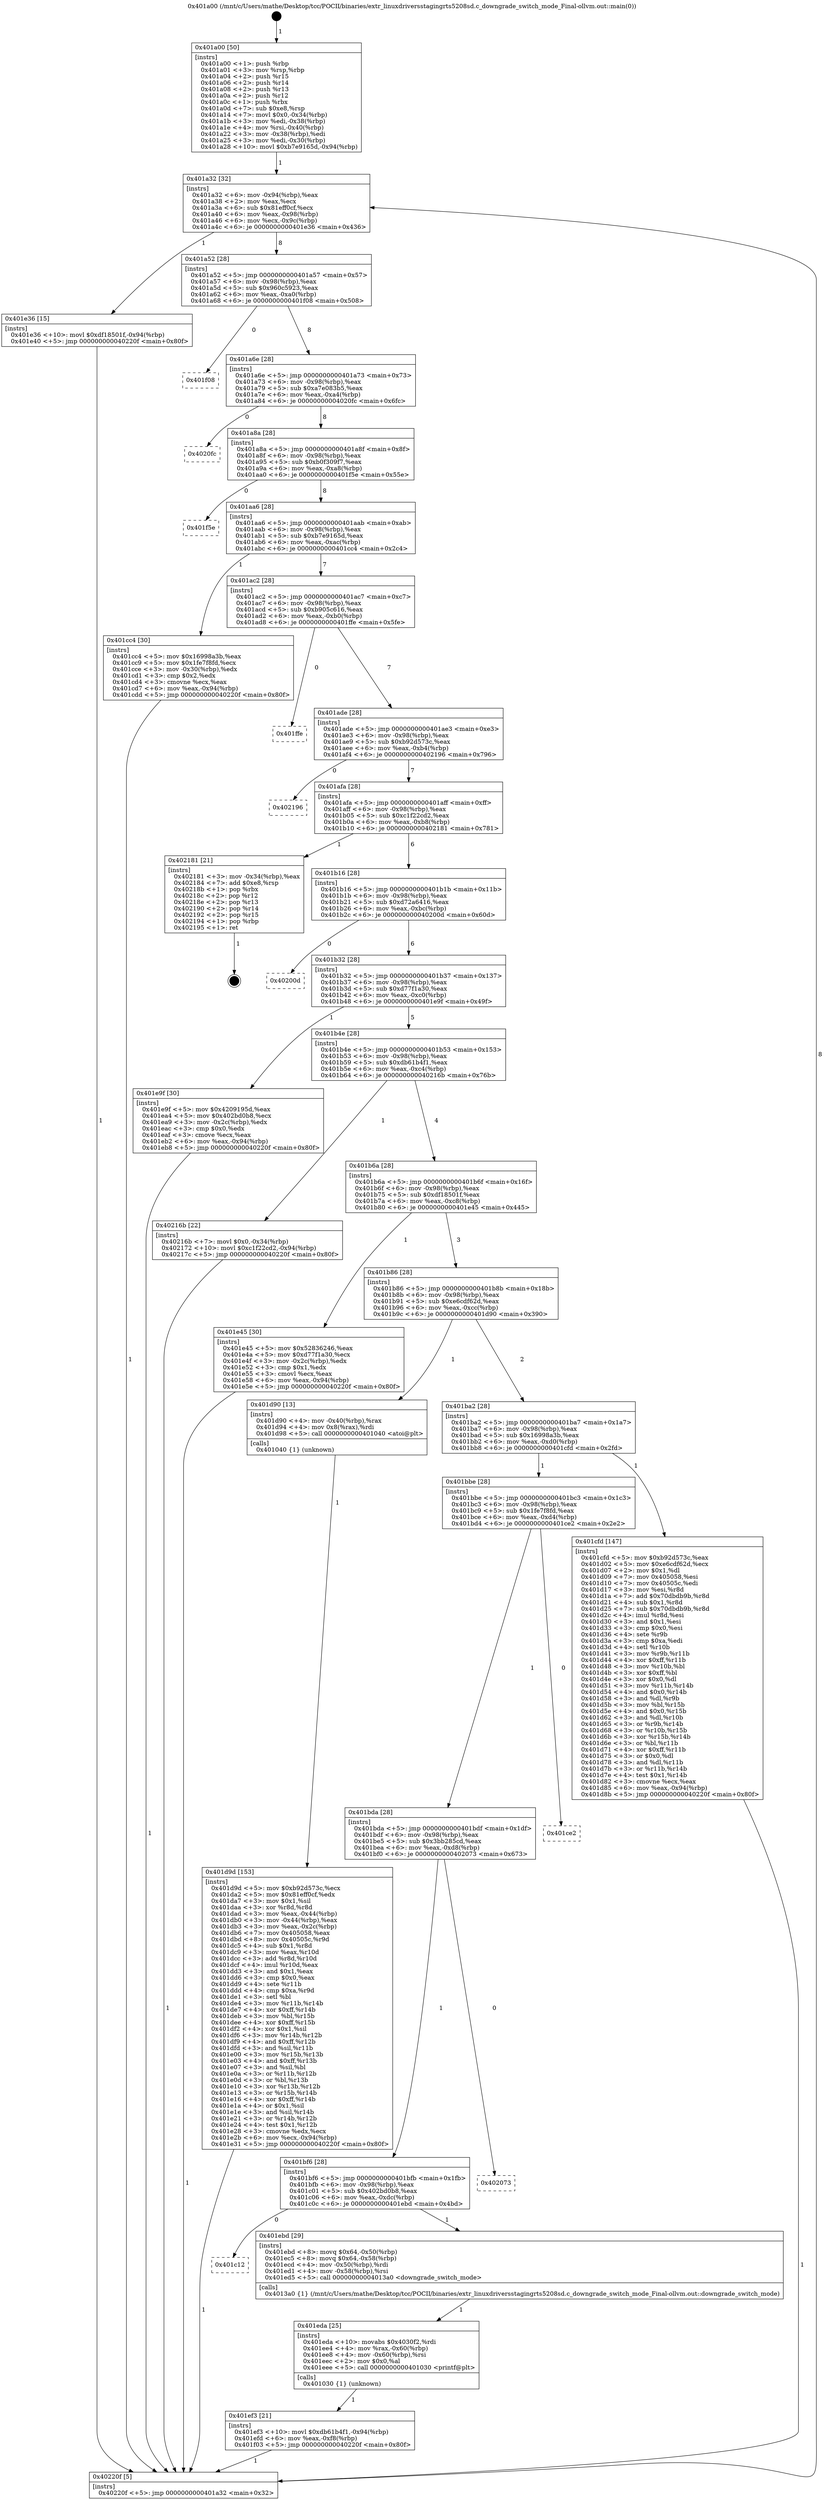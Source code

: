 digraph "0x401a00" {
  label = "0x401a00 (/mnt/c/Users/mathe/Desktop/tcc/POCII/binaries/extr_linuxdriversstagingrts5208sd.c_downgrade_switch_mode_Final-ollvm.out::main(0))"
  labelloc = "t"
  node[shape=record]

  Entry [label="",width=0.3,height=0.3,shape=circle,fillcolor=black,style=filled]
  "0x401a32" [label="{
     0x401a32 [32]\l
     | [instrs]\l
     &nbsp;&nbsp;0x401a32 \<+6\>: mov -0x94(%rbp),%eax\l
     &nbsp;&nbsp;0x401a38 \<+2\>: mov %eax,%ecx\l
     &nbsp;&nbsp;0x401a3a \<+6\>: sub $0x81eff0cf,%ecx\l
     &nbsp;&nbsp;0x401a40 \<+6\>: mov %eax,-0x98(%rbp)\l
     &nbsp;&nbsp;0x401a46 \<+6\>: mov %ecx,-0x9c(%rbp)\l
     &nbsp;&nbsp;0x401a4c \<+6\>: je 0000000000401e36 \<main+0x436\>\l
  }"]
  "0x401e36" [label="{
     0x401e36 [15]\l
     | [instrs]\l
     &nbsp;&nbsp;0x401e36 \<+10\>: movl $0xdf18501f,-0x94(%rbp)\l
     &nbsp;&nbsp;0x401e40 \<+5\>: jmp 000000000040220f \<main+0x80f\>\l
  }"]
  "0x401a52" [label="{
     0x401a52 [28]\l
     | [instrs]\l
     &nbsp;&nbsp;0x401a52 \<+5\>: jmp 0000000000401a57 \<main+0x57\>\l
     &nbsp;&nbsp;0x401a57 \<+6\>: mov -0x98(%rbp),%eax\l
     &nbsp;&nbsp;0x401a5d \<+5\>: sub $0x960c5923,%eax\l
     &nbsp;&nbsp;0x401a62 \<+6\>: mov %eax,-0xa0(%rbp)\l
     &nbsp;&nbsp;0x401a68 \<+6\>: je 0000000000401f08 \<main+0x508\>\l
  }"]
  Exit [label="",width=0.3,height=0.3,shape=circle,fillcolor=black,style=filled,peripheries=2]
  "0x401f08" [label="{
     0x401f08\l
  }", style=dashed]
  "0x401a6e" [label="{
     0x401a6e [28]\l
     | [instrs]\l
     &nbsp;&nbsp;0x401a6e \<+5\>: jmp 0000000000401a73 \<main+0x73\>\l
     &nbsp;&nbsp;0x401a73 \<+6\>: mov -0x98(%rbp),%eax\l
     &nbsp;&nbsp;0x401a79 \<+5\>: sub $0xa7e083b5,%eax\l
     &nbsp;&nbsp;0x401a7e \<+6\>: mov %eax,-0xa4(%rbp)\l
     &nbsp;&nbsp;0x401a84 \<+6\>: je 00000000004020fc \<main+0x6fc\>\l
  }"]
  "0x401ef3" [label="{
     0x401ef3 [21]\l
     | [instrs]\l
     &nbsp;&nbsp;0x401ef3 \<+10\>: movl $0xdb61b4f1,-0x94(%rbp)\l
     &nbsp;&nbsp;0x401efd \<+6\>: mov %eax,-0xf8(%rbp)\l
     &nbsp;&nbsp;0x401f03 \<+5\>: jmp 000000000040220f \<main+0x80f\>\l
  }"]
  "0x4020fc" [label="{
     0x4020fc\l
  }", style=dashed]
  "0x401a8a" [label="{
     0x401a8a [28]\l
     | [instrs]\l
     &nbsp;&nbsp;0x401a8a \<+5\>: jmp 0000000000401a8f \<main+0x8f\>\l
     &nbsp;&nbsp;0x401a8f \<+6\>: mov -0x98(%rbp),%eax\l
     &nbsp;&nbsp;0x401a95 \<+5\>: sub $0xb0f309f7,%eax\l
     &nbsp;&nbsp;0x401a9a \<+6\>: mov %eax,-0xa8(%rbp)\l
     &nbsp;&nbsp;0x401aa0 \<+6\>: je 0000000000401f5e \<main+0x55e\>\l
  }"]
  "0x401eda" [label="{
     0x401eda [25]\l
     | [instrs]\l
     &nbsp;&nbsp;0x401eda \<+10\>: movabs $0x4030f2,%rdi\l
     &nbsp;&nbsp;0x401ee4 \<+4\>: mov %rax,-0x60(%rbp)\l
     &nbsp;&nbsp;0x401ee8 \<+4\>: mov -0x60(%rbp),%rsi\l
     &nbsp;&nbsp;0x401eec \<+2\>: mov $0x0,%al\l
     &nbsp;&nbsp;0x401eee \<+5\>: call 0000000000401030 \<printf@plt\>\l
     | [calls]\l
     &nbsp;&nbsp;0x401030 \{1\} (unknown)\l
  }"]
  "0x401f5e" [label="{
     0x401f5e\l
  }", style=dashed]
  "0x401aa6" [label="{
     0x401aa6 [28]\l
     | [instrs]\l
     &nbsp;&nbsp;0x401aa6 \<+5\>: jmp 0000000000401aab \<main+0xab\>\l
     &nbsp;&nbsp;0x401aab \<+6\>: mov -0x98(%rbp),%eax\l
     &nbsp;&nbsp;0x401ab1 \<+5\>: sub $0xb7e9165d,%eax\l
     &nbsp;&nbsp;0x401ab6 \<+6\>: mov %eax,-0xac(%rbp)\l
     &nbsp;&nbsp;0x401abc \<+6\>: je 0000000000401cc4 \<main+0x2c4\>\l
  }"]
  "0x401c12" [label="{
     0x401c12\l
  }", style=dashed]
  "0x401cc4" [label="{
     0x401cc4 [30]\l
     | [instrs]\l
     &nbsp;&nbsp;0x401cc4 \<+5\>: mov $0x16998a3b,%eax\l
     &nbsp;&nbsp;0x401cc9 \<+5\>: mov $0x1fe7f8fd,%ecx\l
     &nbsp;&nbsp;0x401cce \<+3\>: mov -0x30(%rbp),%edx\l
     &nbsp;&nbsp;0x401cd1 \<+3\>: cmp $0x2,%edx\l
     &nbsp;&nbsp;0x401cd4 \<+3\>: cmovne %ecx,%eax\l
     &nbsp;&nbsp;0x401cd7 \<+6\>: mov %eax,-0x94(%rbp)\l
     &nbsp;&nbsp;0x401cdd \<+5\>: jmp 000000000040220f \<main+0x80f\>\l
  }"]
  "0x401ac2" [label="{
     0x401ac2 [28]\l
     | [instrs]\l
     &nbsp;&nbsp;0x401ac2 \<+5\>: jmp 0000000000401ac7 \<main+0xc7\>\l
     &nbsp;&nbsp;0x401ac7 \<+6\>: mov -0x98(%rbp),%eax\l
     &nbsp;&nbsp;0x401acd \<+5\>: sub $0xb905c616,%eax\l
     &nbsp;&nbsp;0x401ad2 \<+6\>: mov %eax,-0xb0(%rbp)\l
     &nbsp;&nbsp;0x401ad8 \<+6\>: je 0000000000401ffe \<main+0x5fe\>\l
  }"]
  "0x40220f" [label="{
     0x40220f [5]\l
     | [instrs]\l
     &nbsp;&nbsp;0x40220f \<+5\>: jmp 0000000000401a32 \<main+0x32\>\l
  }"]
  "0x401a00" [label="{
     0x401a00 [50]\l
     | [instrs]\l
     &nbsp;&nbsp;0x401a00 \<+1\>: push %rbp\l
     &nbsp;&nbsp;0x401a01 \<+3\>: mov %rsp,%rbp\l
     &nbsp;&nbsp;0x401a04 \<+2\>: push %r15\l
     &nbsp;&nbsp;0x401a06 \<+2\>: push %r14\l
     &nbsp;&nbsp;0x401a08 \<+2\>: push %r13\l
     &nbsp;&nbsp;0x401a0a \<+2\>: push %r12\l
     &nbsp;&nbsp;0x401a0c \<+1\>: push %rbx\l
     &nbsp;&nbsp;0x401a0d \<+7\>: sub $0xe8,%rsp\l
     &nbsp;&nbsp;0x401a14 \<+7\>: movl $0x0,-0x34(%rbp)\l
     &nbsp;&nbsp;0x401a1b \<+3\>: mov %edi,-0x38(%rbp)\l
     &nbsp;&nbsp;0x401a1e \<+4\>: mov %rsi,-0x40(%rbp)\l
     &nbsp;&nbsp;0x401a22 \<+3\>: mov -0x38(%rbp),%edi\l
     &nbsp;&nbsp;0x401a25 \<+3\>: mov %edi,-0x30(%rbp)\l
     &nbsp;&nbsp;0x401a28 \<+10\>: movl $0xb7e9165d,-0x94(%rbp)\l
  }"]
  "0x401ebd" [label="{
     0x401ebd [29]\l
     | [instrs]\l
     &nbsp;&nbsp;0x401ebd \<+8\>: movq $0x64,-0x50(%rbp)\l
     &nbsp;&nbsp;0x401ec5 \<+8\>: movq $0x64,-0x58(%rbp)\l
     &nbsp;&nbsp;0x401ecd \<+4\>: mov -0x50(%rbp),%rdi\l
     &nbsp;&nbsp;0x401ed1 \<+4\>: mov -0x58(%rbp),%rsi\l
     &nbsp;&nbsp;0x401ed5 \<+5\>: call 00000000004013a0 \<downgrade_switch_mode\>\l
     | [calls]\l
     &nbsp;&nbsp;0x4013a0 \{1\} (/mnt/c/Users/mathe/Desktop/tcc/POCII/binaries/extr_linuxdriversstagingrts5208sd.c_downgrade_switch_mode_Final-ollvm.out::downgrade_switch_mode)\l
  }"]
  "0x401ffe" [label="{
     0x401ffe\l
  }", style=dashed]
  "0x401ade" [label="{
     0x401ade [28]\l
     | [instrs]\l
     &nbsp;&nbsp;0x401ade \<+5\>: jmp 0000000000401ae3 \<main+0xe3\>\l
     &nbsp;&nbsp;0x401ae3 \<+6\>: mov -0x98(%rbp),%eax\l
     &nbsp;&nbsp;0x401ae9 \<+5\>: sub $0xb92d573c,%eax\l
     &nbsp;&nbsp;0x401aee \<+6\>: mov %eax,-0xb4(%rbp)\l
     &nbsp;&nbsp;0x401af4 \<+6\>: je 0000000000402196 \<main+0x796\>\l
  }"]
  "0x401bf6" [label="{
     0x401bf6 [28]\l
     | [instrs]\l
     &nbsp;&nbsp;0x401bf6 \<+5\>: jmp 0000000000401bfb \<main+0x1fb\>\l
     &nbsp;&nbsp;0x401bfb \<+6\>: mov -0x98(%rbp),%eax\l
     &nbsp;&nbsp;0x401c01 \<+5\>: sub $0x402bd0b8,%eax\l
     &nbsp;&nbsp;0x401c06 \<+6\>: mov %eax,-0xdc(%rbp)\l
     &nbsp;&nbsp;0x401c0c \<+6\>: je 0000000000401ebd \<main+0x4bd\>\l
  }"]
  "0x402196" [label="{
     0x402196\l
  }", style=dashed]
  "0x401afa" [label="{
     0x401afa [28]\l
     | [instrs]\l
     &nbsp;&nbsp;0x401afa \<+5\>: jmp 0000000000401aff \<main+0xff\>\l
     &nbsp;&nbsp;0x401aff \<+6\>: mov -0x98(%rbp),%eax\l
     &nbsp;&nbsp;0x401b05 \<+5\>: sub $0xc1f22cd2,%eax\l
     &nbsp;&nbsp;0x401b0a \<+6\>: mov %eax,-0xb8(%rbp)\l
     &nbsp;&nbsp;0x401b10 \<+6\>: je 0000000000402181 \<main+0x781\>\l
  }"]
  "0x402073" [label="{
     0x402073\l
  }", style=dashed]
  "0x402181" [label="{
     0x402181 [21]\l
     | [instrs]\l
     &nbsp;&nbsp;0x402181 \<+3\>: mov -0x34(%rbp),%eax\l
     &nbsp;&nbsp;0x402184 \<+7\>: add $0xe8,%rsp\l
     &nbsp;&nbsp;0x40218b \<+1\>: pop %rbx\l
     &nbsp;&nbsp;0x40218c \<+2\>: pop %r12\l
     &nbsp;&nbsp;0x40218e \<+2\>: pop %r13\l
     &nbsp;&nbsp;0x402190 \<+2\>: pop %r14\l
     &nbsp;&nbsp;0x402192 \<+2\>: pop %r15\l
     &nbsp;&nbsp;0x402194 \<+1\>: pop %rbp\l
     &nbsp;&nbsp;0x402195 \<+1\>: ret\l
  }"]
  "0x401b16" [label="{
     0x401b16 [28]\l
     | [instrs]\l
     &nbsp;&nbsp;0x401b16 \<+5\>: jmp 0000000000401b1b \<main+0x11b\>\l
     &nbsp;&nbsp;0x401b1b \<+6\>: mov -0x98(%rbp),%eax\l
     &nbsp;&nbsp;0x401b21 \<+5\>: sub $0xd72a6416,%eax\l
     &nbsp;&nbsp;0x401b26 \<+6\>: mov %eax,-0xbc(%rbp)\l
     &nbsp;&nbsp;0x401b2c \<+6\>: je 000000000040200d \<main+0x60d\>\l
  }"]
  "0x401bda" [label="{
     0x401bda [28]\l
     | [instrs]\l
     &nbsp;&nbsp;0x401bda \<+5\>: jmp 0000000000401bdf \<main+0x1df\>\l
     &nbsp;&nbsp;0x401bdf \<+6\>: mov -0x98(%rbp),%eax\l
     &nbsp;&nbsp;0x401be5 \<+5\>: sub $0x3bb285cd,%eax\l
     &nbsp;&nbsp;0x401bea \<+6\>: mov %eax,-0xd8(%rbp)\l
     &nbsp;&nbsp;0x401bf0 \<+6\>: je 0000000000402073 \<main+0x673\>\l
  }"]
  "0x40200d" [label="{
     0x40200d\l
  }", style=dashed]
  "0x401b32" [label="{
     0x401b32 [28]\l
     | [instrs]\l
     &nbsp;&nbsp;0x401b32 \<+5\>: jmp 0000000000401b37 \<main+0x137\>\l
     &nbsp;&nbsp;0x401b37 \<+6\>: mov -0x98(%rbp),%eax\l
     &nbsp;&nbsp;0x401b3d \<+5\>: sub $0xd77f1a30,%eax\l
     &nbsp;&nbsp;0x401b42 \<+6\>: mov %eax,-0xc0(%rbp)\l
     &nbsp;&nbsp;0x401b48 \<+6\>: je 0000000000401e9f \<main+0x49f\>\l
  }"]
  "0x401ce2" [label="{
     0x401ce2\l
  }", style=dashed]
  "0x401e9f" [label="{
     0x401e9f [30]\l
     | [instrs]\l
     &nbsp;&nbsp;0x401e9f \<+5\>: mov $0x4209195d,%eax\l
     &nbsp;&nbsp;0x401ea4 \<+5\>: mov $0x402bd0b8,%ecx\l
     &nbsp;&nbsp;0x401ea9 \<+3\>: mov -0x2c(%rbp),%edx\l
     &nbsp;&nbsp;0x401eac \<+3\>: cmp $0x0,%edx\l
     &nbsp;&nbsp;0x401eaf \<+3\>: cmove %ecx,%eax\l
     &nbsp;&nbsp;0x401eb2 \<+6\>: mov %eax,-0x94(%rbp)\l
     &nbsp;&nbsp;0x401eb8 \<+5\>: jmp 000000000040220f \<main+0x80f\>\l
  }"]
  "0x401b4e" [label="{
     0x401b4e [28]\l
     | [instrs]\l
     &nbsp;&nbsp;0x401b4e \<+5\>: jmp 0000000000401b53 \<main+0x153\>\l
     &nbsp;&nbsp;0x401b53 \<+6\>: mov -0x98(%rbp),%eax\l
     &nbsp;&nbsp;0x401b59 \<+5\>: sub $0xdb61b4f1,%eax\l
     &nbsp;&nbsp;0x401b5e \<+6\>: mov %eax,-0xc4(%rbp)\l
     &nbsp;&nbsp;0x401b64 \<+6\>: je 000000000040216b \<main+0x76b\>\l
  }"]
  "0x401d9d" [label="{
     0x401d9d [153]\l
     | [instrs]\l
     &nbsp;&nbsp;0x401d9d \<+5\>: mov $0xb92d573c,%ecx\l
     &nbsp;&nbsp;0x401da2 \<+5\>: mov $0x81eff0cf,%edx\l
     &nbsp;&nbsp;0x401da7 \<+3\>: mov $0x1,%sil\l
     &nbsp;&nbsp;0x401daa \<+3\>: xor %r8d,%r8d\l
     &nbsp;&nbsp;0x401dad \<+3\>: mov %eax,-0x44(%rbp)\l
     &nbsp;&nbsp;0x401db0 \<+3\>: mov -0x44(%rbp),%eax\l
     &nbsp;&nbsp;0x401db3 \<+3\>: mov %eax,-0x2c(%rbp)\l
     &nbsp;&nbsp;0x401db6 \<+7\>: mov 0x405058,%eax\l
     &nbsp;&nbsp;0x401dbd \<+8\>: mov 0x40505c,%r9d\l
     &nbsp;&nbsp;0x401dc5 \<+4\>: sub $0x1,%r8d\l
     &nbsp;&nbsp;0x401dc9 \<+3\>: mov %eax,%r10d\l
     &nbsp;&nbsp;0x401dcc \<+3\>: add %r8d,%r10d\l
     &nbsp;&nbsp;0x401dcf \<+4\>: imul %r10d,%eax\l
     &nbsp;&nbsp;0x401dd3 \<+3\>: and $0x1,%eax\l
     &nbsp;&nbsp;0x401dd6 \<+3\>: cmp $0x0,%eax\l
     &nbsp;&nbsp;0x401dd9 \<+4\>: sete %r11b\l
     &nbsp;&nbsp;0x401ddd \<+4\>: cmp $0xa,%r9d\l
     &nbsp;&nbsp;0x401de1 \<+3\>: setl %bl\l
     &nbsp;&nbsp;0x401de4 \<+3\>: mov %r11b,%r14b\l
     &nbsp;&nbsp;0x401de7 \<+4\>: xor $0xff,%r14b\l
     &nbsp;&nbsp;0x401deb \<+3\>: mov %bl,%r15b\l
     &nbsp;&nbsp;0x401dee \<+4\>: xor $0xff,%r15b\l
     &nbsp;&nbsp;0x401df2 \<+4\>: xor $0x1,%sil\l
     &nbsp;&nbsp;0x401df6 \<+3\>: mov %r14b,%r12b\l
     &nbsp;&nbsp;0x401df9 \<+4\>: and $0xff,%r12b\l
     &nbsp;&nbsp;0x401dfd \<+3\>: and %sil,%r11b\l
     &nbsp;&nbsp;0x401e00 \<+3\>: mov %r15b,%r13b\l
     &nbsp;&nbsp;0x401e03 \<+4\>: and $0xff,%r13b\l
     &nbsp;&nbsp;0x401e07 \<+3\>: and %sil,%bl\l
     &nbsp;&nbsp;0x401e0a \<+3\>: or %r11b,%r12b\l
     &nbsp;&nbsp;0x401e0d \<+3\>: or %bl,%r13b\l
     &nbsp;&nbsp;0x401e10 \<+3\>: xor %r13b,%r12b\l
     &nbsp;&nbsp;0x401e13 \<+3\>: or %r15b,%r14b\l
     &nbsp;&nbsp;0x401e16 \<+4\>: xor $0xff,%r14b\l
     &nbsp;&nbsp;0x401e1a \<+4\>: or $0x1,%sil\l
     &nbsp;&nbsp;0x401e1e \<+3\>: and %sil,%r14b\l
     &nbsp;&nbsp;0x401e21 \<+3\>: or %r14b,%r12b\l
     &nbsp;&nbsp;0x401e24 \<+4\>: test $0x1,%r12b\l
     &nbsp;&nbsp;0x401e28 \<+3\>: cmovne %edx,%ecx\l
     &nbsp;&nbsp;0x401e2b \<+6\>: mov %ecx,-0x94(%rbp)\l
     &nbsp;&nbsp;0x401e31 \<+5\>: jmp 000000000040220f \<main+0x80f\>\l
  }"]
  "0x40216b" [label="{
     0x40216b [22]\l
     | [instrs]\l
     &nbsp;&nbsp;0x40216b \<+7\>: movl $0x0,-0x34(%rbp)\l
     &nbsp;&nbsp;0x402172 \<+10\>: movl $0xc1f22cd2,-0x94(%rbp)\l
     &nbsp;&nbsp;0x40217c \<+5\>: jmp 000000000040220f \<main+0x80f\>\l
  }"]
  "0x401b6a" [label="{
     0x401b6a [28]\l
     | [instrs]\l
     &nbsp;&nbsp;0x401b6a \<+5\>: jmp 0000000000401b6f \<main+0x16f\>\l
     &nbsp;&nbsp;0x401b6f \<+6\>: mov -0x98(%rbp),%eax\l
     &nbsp;&nbsp;0x401b75 \<+5\>: sub $0xdf18501f,%eax\l
     &nbsp;&nbsp;0x401b7a \<+6\>: mov %eax,-0xc8(%rbp)\l
     &nbsp;&nbsp;0x401b80 \<+6\>: je 0000000000401e45 \<main+0x445\>\l
  }"]
  "0x401bbe" [label="{
     0x401bbe [28]\l
     | [instrs]\l
     &nbsp;&nbsp;0x401bbe \<+5\>: jmp 0000000000401bc3 \<main+0x1c3\>\l
     &nbsp;&nbsp;0x401bc3 \<+6\>: mov -0x98(%rbp),%eax\l
     &nbsp;&nbsp;0x401bc9 \<+5\>: sub $0x1fe7f8fd,%eax\l
     &nbsp;&nbsp;0x401bce \<+6\>: mov %eax,-0xd4(%rbp)\l
     &nbsp;&nbsp;0x401bd4 \<+6\>: je 0000000000401ce2 \<main+0x2e2\>\l
  }"]
  "0x401e45" [label="{
     0x401e45 [30]\l
     | [instrs]\l
     &nbsp;&nbsp;0x401e45 \<+5\>: mov $0x52836246,%eax\l
     &nbsp;&nbsp;0x401e4a \<+5\>: mov $0xd77f1a30,%ecx\l
     &nbsp;&nbsp;0x401e4f \<+3\>: mov -0x2c(%rbp),%edx\l
     &nbsp;&nbsp;0x401e52 \<+3\>: cmp $0x1,%edx\l
     &nbsp;&nbsp;0x401e55 \<+3\>: cmovl %ecx,%eax\l
     &nbsp;&nbsp;0x401e58 \<+6\>: mov %eax,-0x94(%rbp)\l
     &nbsp;&nbsp;0x401e5e \<+5\>: jmp 000000000040220f \<main+0x80f\>\l
  }"]
  "0x401b86" [label="{
     0x401b86 [28]\l
     | [instrs]\l
     &nbsp;&nbsp;0x401b86 \<+5\>: jmp 0000000000401b8b \<main+0x18b\>\l
     &nbsp;&nbsp;0x401b8b \<+6\>: mov -0x98(%rbp),%eax\l
     &nbsp;&nbsp;0x401b91 \<+5\>: sub $0xe6cdf62d,%eax\l
     &nbsp;&nbsp;0x401b96 \<+6\>: mov %eax,-0xcc(%rbp)\l
     &nbsp;&nbsp;0x401b9c \<+6\>: je 0000000000401d90 \<main+0x390\>\l
  }"]
  "0x401cfd" [label="{
     0x401cfd [147]\l
     | [instrs]\l
     &nbsp;&nbsp;0x401cfd \<+5\>: mov $0xb92d573c,%eax\l
     &nbsp;&nbsp;0x401d02 \<+5\>: mov $0xe6cdf62d,%ecx\l
     &nbsp;&nbsp;0x401d07 \<+2\>: mov $0x1,%dl\l
     &nbsp;&nbsp;0x401d09 \<+7\>: mov 0x405058,%esi\l
     &nbsp;&nbsp;0x401d10 \<+7\>: mov 0x40505c,%edi\l
     &nbsp;&nbsp;0x401d17 \<+3\>: mov %esi,%r8d\l
     &nbsp;&nbsp;0x401d1a \<+7\>: add $0x70dbdb9b,%r8d\l
     &nbsp;&nbsp;0x401d21 \<+4\>: sub $0x1,%r8d\l
     &nbsp;&nbsp;0x401d25 \<+7\>: sub $0x70dbdb9b,%r8d\l
     &nbsp;&nbsp;0x401d2c \<+4\>: imul %r8d,%esi\l
     &nbsp;&nbsp;0x401d30 \<+3\>: and $0x1,%esi\l
     &nbsp;&nbsp;0x401d33 \<+3\>: cmp $0x0,%esi\l
     &nbsp;&nbsp;0x401d36 \<+4\>: sete %r9b\l
     &nbsp;&nbsp;0x401d3a \<+3\>: cmp $0xa,%edi\l
     &nbsp;&nbsp;0x401d3d \<+4\>: setl %r10b\l
     &nbsp;&nbsp;0x401d41 \<+3\>: mov %r9b,%r11b\l
     &nbsp;&nbsp;0x401d44 \<+4\>: xor $0xff,%r11b\l
     &nbsp;&nbsp;0x401d48 \<+3\>: mov %r10b,%bl\l
     &nbsp;&nbsp;0x401d4b \<+3\>: xor $0xff,%bl\l
     &nbsp;&nbsp;0x401d4e \<+3\>: xor $0x0,%dl\l
     &nbsp;&nbsp;0x401d51 \<+3\>: mov %r11b,%r14b\l
     &nbsp;&nbsp;0x401d54 \<+4\>: and $0x0,%r14b\l
     &nbsp;&nbsp;0x401d58 \<+3\>: and %dl,%r9b\l
     &nbsp;&nbsp;0x401d5b \<+3\>: mov %bl,%r15b\l
     &nbsp;&nbsp;0x401d5e \<+4\>: and $0x0,%r15b\l
     &nbsp;&nbsp;0x401d62 \<+3\>: and %dl,%r10b\l
     &nbsp;&nbsp;0x401d65 \<+3\>: or %r9b,%r14b\l
     &nbsp;&nbsp;0x401d68 \<+3\>: or %r10b,%r15b\l
     &nbsp;&nbsp;0x401d6b \<+3\>: xor %r15b,%r14b\l
     &nbsp;&nbsp;0x401d6e \<+3\>: or %bl,%r11b\l
     &nbsp;&nbsp;0x401d71 \<+4\>: xor $0xff,%r11b\l
     &nbsp;&nbsp;0x401d75 \<+3\>: or $0x0,%dl\l
     &nbsp;&nbsp;0x401d78 \<+3\>: and %dl,%r11b\l
     &nbsp;&nbsp;0x401d7b \<+3\>: or %r11b,%r14b\l
     &nbsp;&nbsp;0x401d7e \<+4\>: test $0x1,%r14b\l
     &nbsp;&nbsp;0x401d82 \<+3\>: cmovne %ecx,%eax\l
     &nbsp;&nbsp;0x401d85 \<+6\>: mov %eax,-0x94(%rbp)\l
     &nbsp;&nbsp;0x401d8b \<+5\>: jmp 000000000040220f \<main+0x80f\>\l
  }"]
  "0x401d90" [label="{
     0x401d90 [13]\l
     | [instrs]\l
     &nbsp;&nbsp;0x401d90 \<+4\>: mov -0x40(%rbp),%rax\l
     &nbsp;&nbsp;0x401d94 \<+4\>: mov 0x8(%rax),%rdi\l
     &nbsp;&nbsp;0x401d98 \<+5\>: call 0000000000401040 \<atoi@plt\>\l
     | [calls]\l
     &nbsp;&nbsp;0x401040 \{1\} (unknown)\l
  }"]
  "0x401ba2" [label="{
     0x401ba2 [28]\l
     | [instrs]\l
     &nbsp;&nbsp;0x401ba2 \<+5\>: jmp 0000000000401ba7 \<main+0x1a7\>\l
     &nbsp;&nbsp;0x401ba7 \<+6\>: mov -0x98(%rbp),%eax\l
     &nbsp;&nbsp;0x401bad \<+5\>: sub $0x16998a3b,%eax\l
     &nbsp;&nbsp;0x401bb2 \<+6\>: mov %eax,-0xd0(%rbp)\l
     &nbsp;&nbsp;0x401bb8 \<+6\>: je 0000000000401cfd \<main+0x2fd\>\l
  }"]
  Entry -> "0x401a00" [label=" 1"]
  "0x401a32" -> "0x401e36" [label=" 1"]
  "0x401a32" -> "0x401a52" [label=" 8"]
  "0x402181" -> Exit [label=" 1"]
  "0x401a52" -> "0x401f08" [label=" 0"]
  "0x401a52" -> "0x401a6e" [label=" 8"]
  "0x40216b" -> "0x40220f" [label=" 1"]
  "0x401a6e" -> "0x4020fc" [label=" 0"]
  "0x401a6e" -> "0x401a8a" [label=" 8"]
  "0x401ef3" -> "0x40220f" [label=" 1"]
  "0x401a8a" -> "0x401f5e" [label=" 0"]
  "0x401a8a" -> "0x401aa6" [label=" 8"]
  "0x401eda" -> "0x401ef3" [label=" 1"]
  "0x401aa6" -> "0x401cc4" [label=" 1"]
  "0x401aa6" -> "0x401ac2" [label=" 7"]
  "0x401cc4" -> "0x40220f" [label=" 1"]
  "0x401a00" -> "0x401a32" [label=" 1"]
  "0x40220f" -> "0x401a32" [label=" 8"]
  "0x401ebd" -> "0x401eda" [label=" 1"]
  "0x401ac2" -> "0x401ffe" [label=" 0"]
  "0x401ac2" -> "0x401ade" [label=" 7"]
  "0x401bf6" -> "0x401c12" [label=" 0"]
  "0x401ade" -> "0x402196" [label=" 0"]
  "0x401ade" -> "0x401afa" [label=" 7"]
  "0x401bf6" -> "0x401ebd" [label=" 1"]
  "0x401afa" -> "0x402181" [label=" 1"]
  "0x401afa" -> "0x401b16" [label=" 6"]
  "0x401bda" -> "0x401bf6" [label=" 1"]
  "0x401b16" -> "0x40200d" [label=" 0"]
  "0x401b16" -> "0x401b32" [label=" 6"]
  "0x401bda" -> "0x402073" [label=" 0"]
  "0x401b32" -> "0x401e9f" [label=" 1"]
  "0x401b32" -> "0x401b4e" [label=" 5"]
  "0x401bbe" -> "0x401bda" [label=" 1"]
  "0x401b4e" -> "0x40216b" [label=" 1"]
  "0x401b4e" -> "0x401b6a" [label=" 4"]
  "0x401bbe" -> "0x401ce2" [label=" 0"]
  "0x401b6a" -> "0x401e45" [label=" 1"]
  "0x401b6a" -> "0x401b86" [label=" 3"]
  "0x401e9f" -> "0x40220f" [label=" 1"]
  "0x401b86" -> "0x401d90" [label=" 1"]
  "0x401b86" -> "0x401ba2" [label=" 2"]
  "0x401e45" -> "0x40220f" [label=" 1"]
  "0x401ba2" -> "0x401cfd" [label=" 1"]
  "0x401ba2" -> "0x401bbe" [label=" 1"]
  "0x401cfd" -> "0x40220f" [label=" 1"]
  "0x401d90" -> "0x401d9d" [label=" 1"]
  "0x401d9d" -> "0x40220f" [label=" 1"]
  "0x401e36" -> "0x40220f" [label=" 1"]
}
